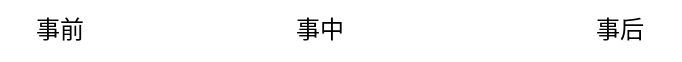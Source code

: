 <mxfile version="20.8.23" type="github"><diagram name="第 1 页" id="9t_LCf5cB-b87G4GpCwc"><mxGraphModel dx="1142" dy="526" grid="1" gridSize="10" guides="1" tooltips="1" connect="1" arrows="1" fold="1" page="1" pageScale="1" pageWidth="827" pageHeight="1169" math="0" shadow="0"><root><mxCell id="0"/><mxCell id="1" parent="0"/><mxCell id="_zHbm1Rr_nBLG679GyrS-1" value="事前" style="text;html=1;strokeColor=none;fillColor=none;align=center;verticalAlign=middle;whiteSpace=wrap;rounded=0;" vertex="1" parent="1"><mxGeometry x="220" y="110" width="60" height="30" as="geometry"/></mxCell><mxCell id="_zHbm1Rr_nBLG679GyrS-2" value="事中" style="text;html=1;strokeColor=none;fillColor=none;align=center;verticalAlign=middle;whiteSpace=wrap;rounded=0;" vertex="1" parent="1"><mxGeometry x="350" y="110" width="60" height="30" as="geometry"/></mxCell><mxCell id="_zHbm1Rr_nBLG679GyrS-3" value="事后" style="text;html=1;strokeColor=none;fillColor=none;align=center;verticalAlign=middle;whiteSpace=wrap;rounded=0;" vertex="1" parent="1"><mxGeometry x="500" y="110" width="60" height="30" as="geometry"/></mxCell></root></mxGraphModel></diagram></mxfile>